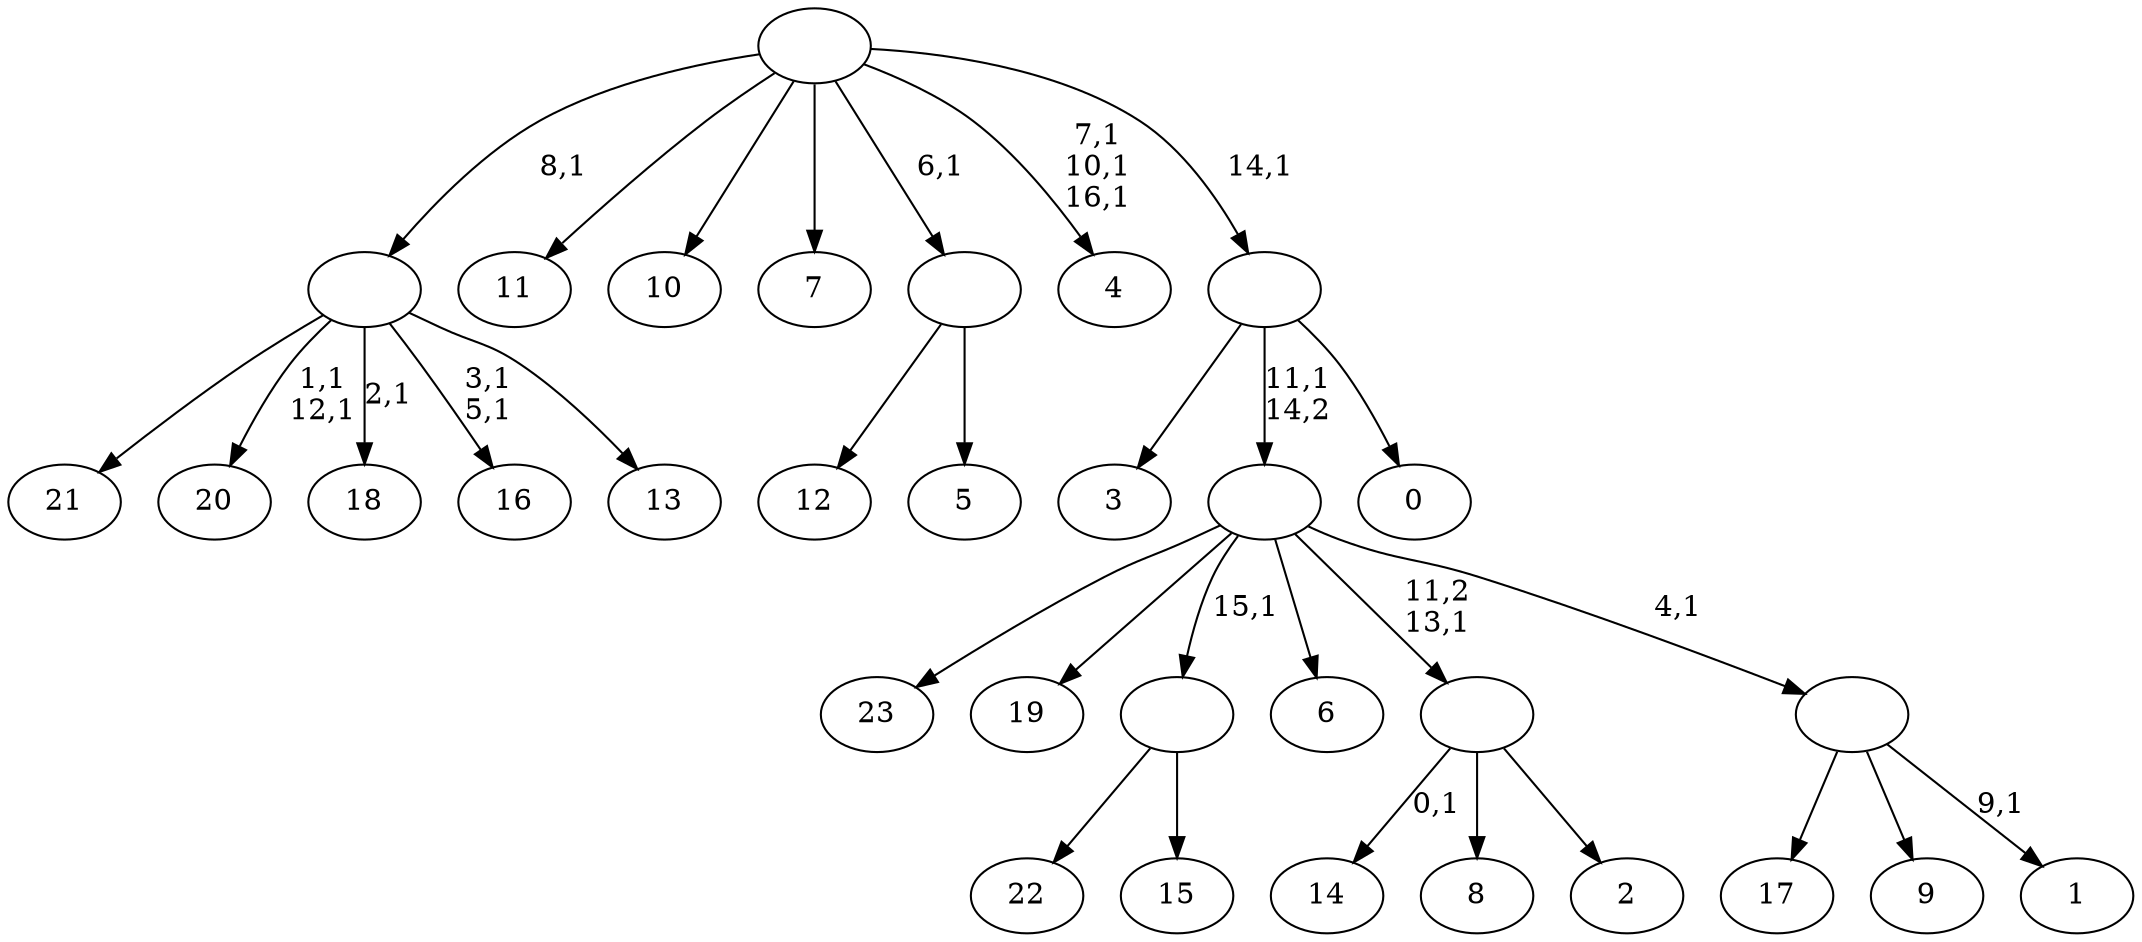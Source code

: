 digraph T {
	41 [label="23"]
	40 [label="22"]
	39 [label="21"]
	38 [label="20"]
	35 [label="19"]
	34 [label="18"]
	32 [label="17"]
	31 [label="16"]
	28 [label="15"]
	27 [label=""]
	26 [label="14"]
	24 [label="13"]
	23 [label=""]
	22 [label="12"]
	21 [label="11"]
	20 [label="10"]
	19 [label="9"]
	18 [label="8"]
	17 [label="7"]
	16 [label="6"]
	15 [label="5"]
	14 [label=""]
	13 [label="4"]
	9 [label="3"]
	8 [label="2"]
	7 [label=""]
	6 [label="1"]
	4 [label=""]
	3 [label=""]
	2 [label="0"]
	1 [label=""]
	0 [label=""]
	27 -> 40 [label=""]
	27 -> 28 [label=""]
	23 -> 31 [label="3,1\n5,1"]
	23 -> 34 [label="2,1"]
	23 -> 38 [label="1,1\n12,1"]
	23 -> 39 [label=""]
	23 -> 24 [label=""]
	14 -> 22 [label=""]
	14 -> 15 [label=""]
	7 -> 26 [label="0,1"]
	7 -> 18 [label=""]
	7 -> 8 [label=""]
	4 -> 6 [label="9,1"]
	4 -> 32 [label=""]
	4 -> 19 [label=""]
	3 -> 41 [label=""]
	3 -> 35 [label=""]
	3 -> 27 [label="15,1"]
	3 -> 16 [label=""]
	3 -> 7 [label="11,2\n13,1"]
	3 -> 4 [label="4,1"]
	1 -> 9 [label=""]
	1 -> 3 [label="11,1\n14,2"]
	1 -> 2 [label=""]
	0 -> 13 [label="7,1\n10,1\n16,1"]
	0 -> 23 [label="8,1"]
	0 -> 21 [label=""]
	0 -> 20 [label=""]
	0 -> 17 [label=""]
	0 -> 14 [label="6,1"]
	0 -> 1 [label="14,1"]
}
